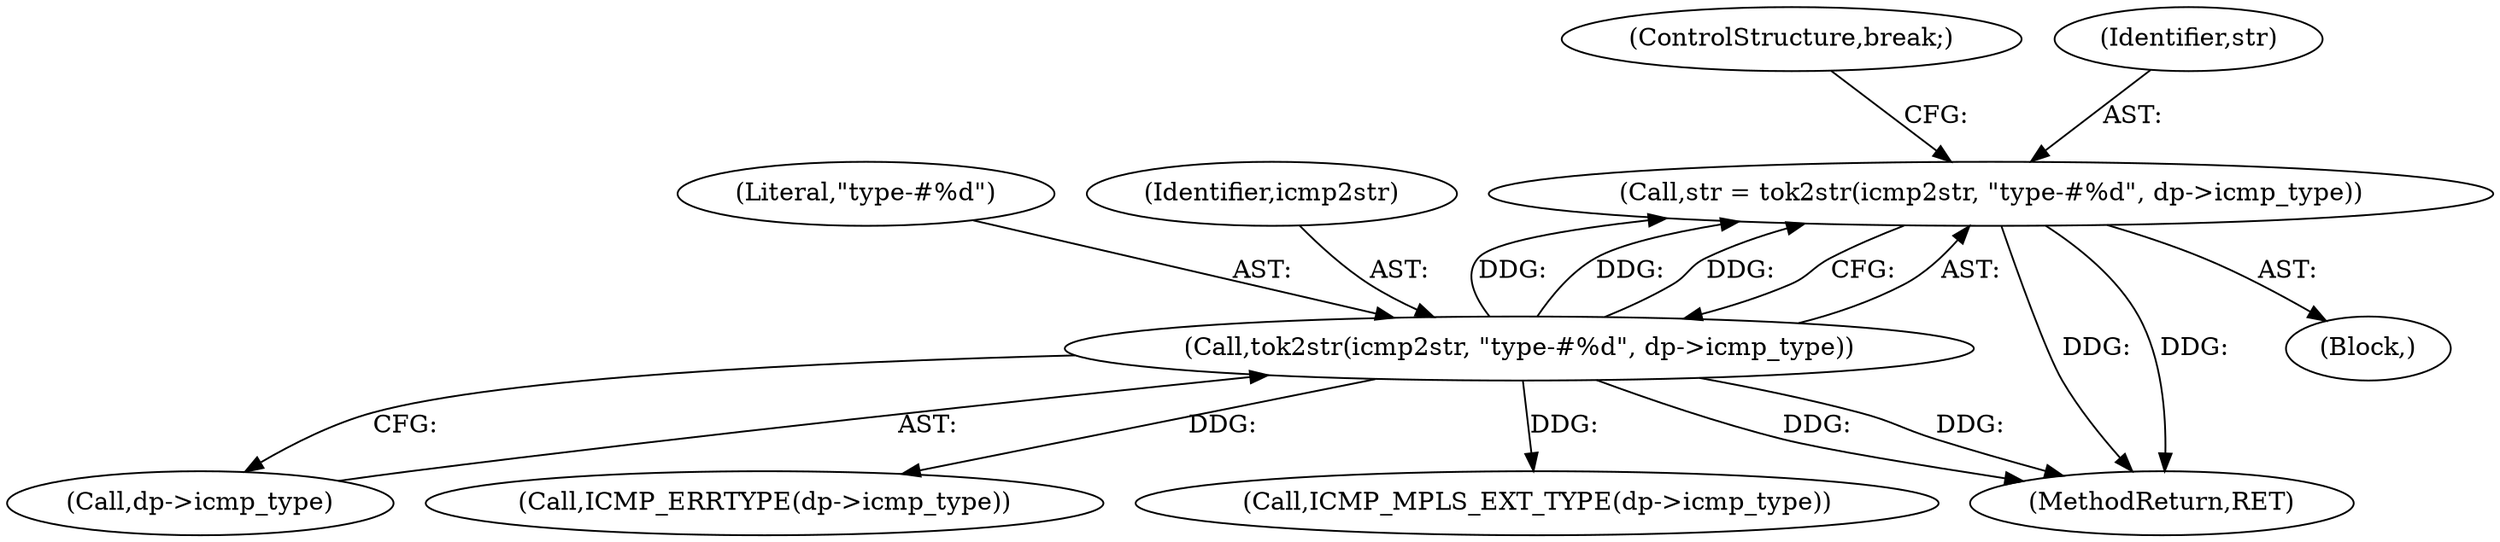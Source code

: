 digraph "0_tcpdump_8509ef02eceb2bbb479cea10fe4a7ec6395f1a8b@pointer" {
"1000852" [label="(Call,str = tok2str(icmp2str, \"type-#%d\", dp->icmp_type))"];
"1000854" [label="(Call,tok2str(icmp2str, \"type-#%d\", dp->icmp_type))"];
"1001265" [label="(MethodReturn,RET)"];
"1000860" [label="(ControlStructure,break;)"];
"1000852" [label="(Call,str = tok2str(icmp2str, \"type-#%d\", dp->icmp_type))"];
"1000162" [label="(Block,)"];
"1000856" [label="(Literal,\"type-#%d\")"];
"1000855" [label="(Identifier,icmp2str)"];
"1000853" [label="(Identifier,str)"];
"1000854" [label="(Call,tok2str(icmp2str, \"type-#%d\", dp->icmp_type))"];
"1000857" [label="(Call,dp->icmp_type)"];
"1000937" [label="(Call,ICMP_ERRTYPE(dp->icmp_type))"];
"1000988" [label="(Call,ICMP_MPLS_EXT_TYPE(dp->icmp_type))"];
"1000852" -> "1000162"  [label="AST: "];
"1000852" -> "1000854"  [label="CFG: "];
"1000853" -> "1000852"  [label="AST: "];
"1000854" -> "1000852"  [label="AST: "];
"1000860" -> "1000852"  [label="CFG: "];
"1000852" -> "1001265"  [label="DDG: "];
"1000852" -> "1001265"  [label="DDG: "];
"1000854" -> "1000852"  [label="DDG: "];
"1000854" -> "1000852"  [label="DDG: "];
"1000854" -> "1000852"  [label="DDG: "];
"1000854" -> "1000857"  [label="CFG: "];
"1000855" -> "1000854"  [label="AST: "];
"1000856" -> "1000854"  [label="AST: "];
"1000857" -> "1000854"  [label="AST: "];
"1000854" -> "1001265"  [label="DDG: "];
"1000854" -> "1001265"  [label="DDG: "];
"1000854" -> "1000937"  [label="DDG: "];
"1000854" -> "1000988"  [label="DDG: "];
}
